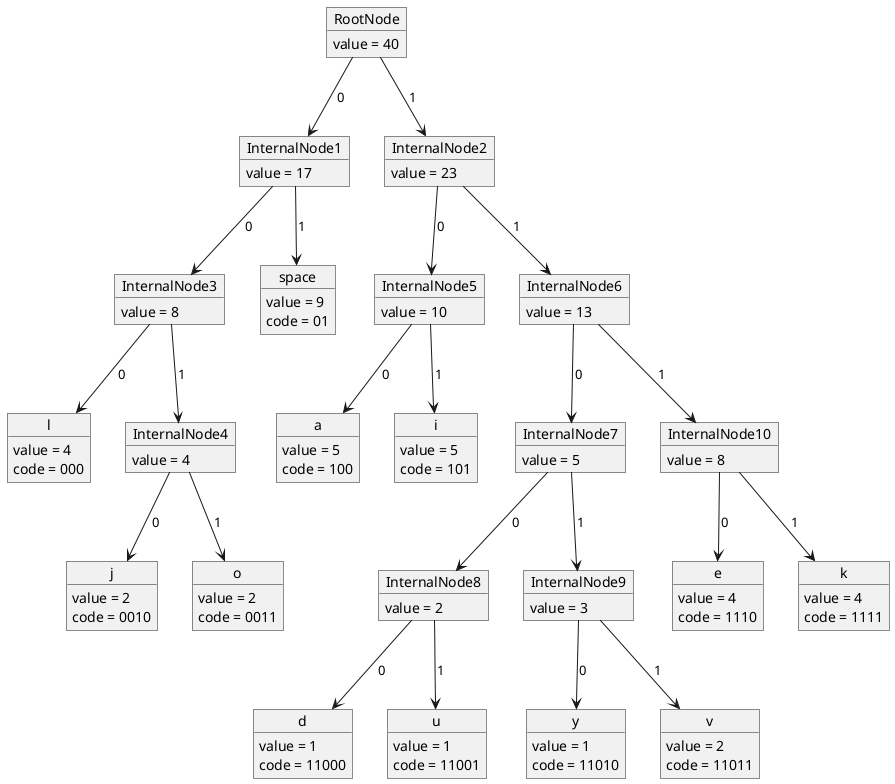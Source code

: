 @startuml

object RootNode
RootNode : value = 40

object InternalNode1
InternalNode1 : value = 17

object InternalNode2
InternalNode2 : value = 23

RootNode --> InternalNode1 : 0
RootNode --> InternalNode2 : 1

object InternalNode3
InternalNode3 : value = 8

object space
space : value = 9
space : code = 01

InternalNode1 --> InternalNode3 : 0
InternalNode1 --> space : 1

object l
l : value = 4
l : code = 000

object InternalNode4
InternalNode4 : value = 4

InternalNode3 --> l : 0
InternalNode3 --> InternalNode4 : 1

object j
j : value = 2
j : code = 0010

object o
o : value = 2
o : code = 0011

InternalNode4 --> j : 0
InternalNode4 --> o : 1

object InternalNode5
InternalNode5 : value = 10

object InternalNode6
InternalNode6 : value = 13

InternalNode2 --> InternalNode5 : 0
InternalNode2 --> InternalNode6 : 1

object a
a : value = 5
a : code = 100

object i
i : value = 5
i : code = 101

InternalNode5 --> a : 0
InternalNode5 --> i : 1

object InternalNode7
InternalNode7 : value = 5

object InternalNode8
InternalNode8 : value = 2

object InternalNode9
InternalNode9 : value = 3

InternalNode6 --> InternalNode7 : 0

InternalNode7 --> InternalNode8 : 0
InternalNode7 --> InternalNode9 : 1

object d
d : value = 1
d : code = 11000

object u
u : value = 1
u : code = 11001

InternalNode8 --> d : 0
InternalNode8 --> u : 1

object InternalNode10
InternalNode10 : value = 8

InternalNode6 --> InternalNode10 : 1

object e
e : value = 4
e : code = 1110

object k
k : value = 4
k : code = 1111

InternalNode10 --> e : 0
InternalNode10 --> k : 1

object y
y : value = 1
y : code = 11010

object v
v : value = 2
v : code = 11011

InternalNode9 --> y : 0
InternalNode9 --> v : 1

@enduml